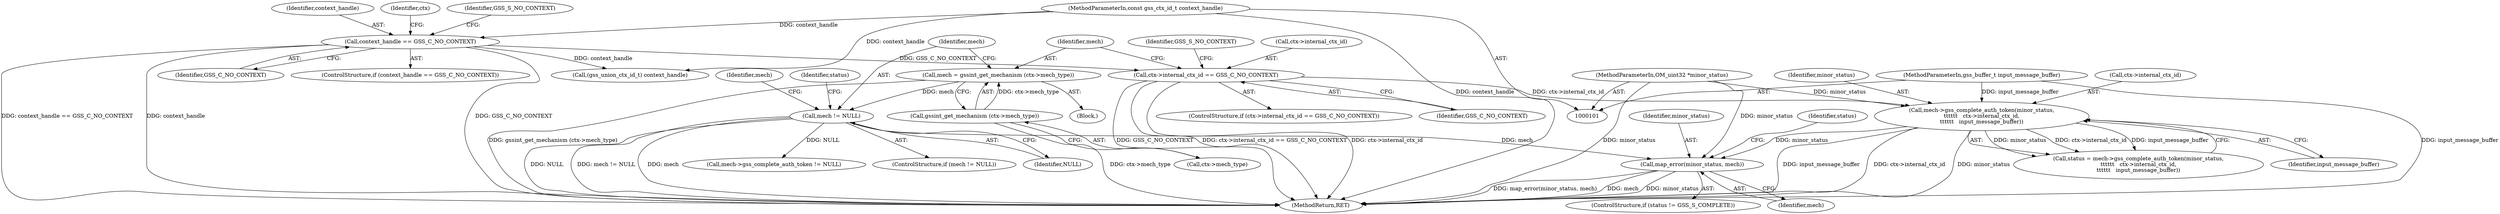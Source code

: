 digraph "0_krb5_56f7b1bc95a2a3eeb420e069e7655fb181ade5cf_0@pointer" {
"1000158" [label="(Call,map_error(minor_status, mech))"];
"1000148" [label="(Call,mech->gss_complete_auth_token(minor_status,\n\t\t\t\t\t\t   ctx->internal_ctx_id,\n\t\t\t\t\t\t   input_message_buffer))"];
"1000102" [label="(MethodParameterIn,OM_uint32 *minor_status)"];
"1000121" [label="(Call,ctx->internal_ctx_id == GSS_C_NO_CONTEXT)"];
"1000110" [label="(Call,context_handle == GSS_C_NO_CONTEXT)"];
"1000103" [label="(MethodParameterIn,const gss_ctx_id_t context_handle)"];
"1000104" [label="(MethodParameterIn,gss_buffer_t input_message_buffer)"];
"1000135" [label="(Call,mech != NULL)"];
"1000128" [label="(Call,mech = gssint_get_mechanism (ctx->mech_type))"];
"1000130" [label="(Call,gssint_get_mechanism (ctx->mech_type))"];
"1000154" [label="(ControlStructure,if (status != GSS_S_COMPLETE))"];
"1000117" [label="(Call,(gss_union_ctx_id_t) context_handle)"];
"1000142" [label="(Identifier,mech)"];
"1000105" [label="(Block,)"];
"1000140" [label="(Call,mech->gss_complete_auth_token != NULL)"];
"1000153" [label="(Identifier,input_message_buffer)"];
"1000110" [label="(Call,context_handle == GSS_C_NO_CONTEXT)"];
"1000103" [label="(MethodParameterIn,const gss_ctx_id_t context_handle)"];
"1000136" [label="(Identifier,mech)"];
"1000170" [label="(Identifier,status)"];
"1000135" [label="(Call,mech != NULL)"];
"1000129" [label="(Identifier,mech)"];
"1000150" [label="(Call,ctx->internal_ctx_id)"];
"1000160" [label="(Identifier,mech)"];
"1000111" [label="(Identifier,context_handle)"];
"1000112" [label="(Identifier,GSS_C_NO_CONTEXT)"];
"1000131" [label="(Call,ctx->mech_type)"];
"1000134" [label="(ControlStructure,if (mech != NULL))"];
"1000149" [label="(Identifier,minor_status)"];
"1000104" [label="(MethodParameterIn,gss_buffer_t input_message_buffer)"];
"1000122" [label="(Call,ctx->internal_ctx_id)"];
"1000128" [label="(Call,mech = gssint_get_mechanism (ctx->mech_type))"];
"1000102" [label="(MethodParameterIn,OM_uint32 *minor_status)"];
"1000125" [label="(Identifier,GSS_C_NO_CONTEXT)"];
"1000158" [label="(Call,map_error(minor_status, mech))"];
"1000116" [label="(Identifier,ctx)"];
"1000120" [label="(ControlStructure,if (ctx->internal_ctx_id == GSS_C_NO_CONTEXT))"];
"1000167" [label="(Identifier,status)"];
"1000137" [label="(Identifier,NULL)"];
"1000127" [label="(Identifier,GSS_S_NO_CONTEXT)"];
"1000148" [label="(Call,mech->gss_complete_auth_token(minor_status,\n\t\t\t\t\t\t   ctx->internal_ctx_id,\n\t\t\t\t\t\t   input_message_buffer))"];
"1000114" [label="(Identifier,GSS_S_NO_CONTEXT)"];
"1000171" [label="(MethodReturn,RET)"];
"1000146" [label="(Call,status = mech->gss_complete_auth_token(minor_status,\n\t\t\t\t\t\t   ctx->internal_ctx_id,\n\t\t\t\t\t\t   input_message_buffer))"];
"1000130" [label="(Call,gssint_get_mechanism (ctx->mech_type))"];
"1000159" [label="(Identifier,minor_status)"];
"1000121" [label="(Call,ctx->internal_ctx_id == GSS_C_NO_CONTEXT)"];
"1000109" [label="(ControlStructure,if (context_handle == GSS_C_NO_CONTEXT))"];
"1000158" -> "1000154"  [label="AST: "];
"1000158" -> "1000160"  [label="CFG: "];
"1000159" -> "1000158"  [label="AST: "];
"1000160" -> "1000158"  [label="AST: "];
"1000170" -> "1000158"  [label="CFG: "];
"1000158" -> "1000171"  [label="DDG: mech"];
"1000158" -> "1000171"  [label="DDG: minor_status"];
"1000158" -> "1000171"  [label="DDG: map_error(minor_status, mech)"];
"1000148" -> "1000158"  [label="DDG: minor_status"];
"1000102" -> "1000158"  [label="DDG: minor_status"];
"1000135" -> "1000158"  [label="DDG: mech"];
"1000148" -> "1000146"  [label="AST: "];
"1000148" -> "1000153"  [label="CFG: "];
"1000149" -> "1000148"  [label="AST: "];
"1000150" -> "1000148"  [label="AST: "];
"1000153" -> "1000148"  [label="AST: "];
"1000146" -> "1000148"  [label="CFG: "];
"1000148" -> "1000171"  [label="DDG: input_message_buffer"];
"1000148" -> "1000171"  [label="DDG: ctx->internal_ctx_id"];
"1000148" -> "1000171"  [label="DDG: minor_status"];
"1000148" -> "1000146"  [label="DDG: minor_status"];
"1000148" -> "1000146"  [label="DDG: ctx->internal_ctx_id"];
"1000148" -> "1000146"  [label="DDG: input_message_buffer"];
"1000102" -> "1000148"  [label="DDG: minor_status"];
"1000121" -> "1000148"  [label="DDG: ctx->internal_ctx_id"];
"1000104" -> "1000148"  [label="DDG: input_message_buffer"];
"1000102" -> "1000101"  [label="AST: "];
"1000102" -> "1000171"  [label="DDG: minor_status"];
"1000121" -> "1000120"  [label="AST: "];
"1000121" -> "1000125"  [label="CFG: "];
"1000122" -> "1000121"  [label="AST: "];
"1000125" -> "1000121"  [label="AST: "];
"1000127" -> "1000121"  [label="CFG: "];
"1000129" -> "1000121"  [label="CFG: "];
"1000121" -> "1000171"  [label="DDG: GSS_C_NO_CONTEXT"];
"1000121" -> "1000171"  [label="DDG: ctx->internal_ctx_id == GSS_C_NO_CONTEXT"];
"1000121" -> "1000171"  [label="DDG: ctx->internal_ctx_id"];
"1000110" -> "1000121"  [label="DDG: GSS_C_NO_CONTEXT"];
"1000110" -> "1000109"  [label="AST: "];
"1000110" -> "1000112"  [label="CFG: "];
"1000111" -> "1000110"  [label="AST: "];
"1000112" -> "1000110"  [label="AST: "];
"1000114" -> "1000110"  [label="CFG: "];
"1000116" -> "1000110"  [label="CFG: "];
"1000110" -> "1000171"  [label="DDG: GSS_C_NO_CONTEXT"];
"1000110" -> "1000171"  [label="DDG: context_handle == GSS_C_NO_CONTEXT"];
"1000110" -> "1000171"  [label="DDG: context_handle"];
"1000103" -> "1000110"  [label="DDG: context_handle"];
"1000110" -> "1000117"  [label="DDG: context_handle"];
"1000103" -> "1000101"  [label="AST: "];
"1000103" -> "1000171"  [label="DDG: context_handle"];
"1000103" -> "1000117"  [label="DDG: context_handle"];
"1000104" -> "1000101"  [label="AST: "];
"1000104" -> "1000171"  [label="DDG: input_message_buffer"];
"1000135" -> "1000134"  [label="AST: "];
"1000135" -> "1000137"  [label="CFG: "];
"1000136" -> "1000135"  [label="AST: "];
"1000137" -> "1000135"  [label="AST: "];
"1000142" -> "1000135"  [label="CFG: "];
"1000167" -> "1000135"  [label="CFG: "];
"1000135" -> "1000171"  [label="DDG: NULL"];
"1000135" -> "1000171"  [label="DDG: mech != NULL"];
"1000135" -> "1000171"  [label="DDG: mech"];
"1000128" -> "1000135"  [label="DDG: mech"];
"1000135" -> "1000140"  [label="DDG: NULL"];
"1000128" -> "1000105"  [label="AST: "];
"1000128" -> "1000130"  [label="CFG: "];
"1000129" -> "1000128"  [label="AST: "];
"1000130" -> "1000128"  [label="AST: "];
"1000136" -> "1000128"  [label="CFG: "];
"1000128" -> "1000171"  [label="DDG: gssint_get_mechanism (ctx->mech_type)"];
"1000130" -> "1000128"  [label="DDG: ctx->mech_type"];
"1000130" -> "1000131"  [label="CFG: "];
"1000131" -> "1000130"  [label="AST: "];
"1000130" -> "1000171"  [label="DDG: ctx->mech_type"];
}
